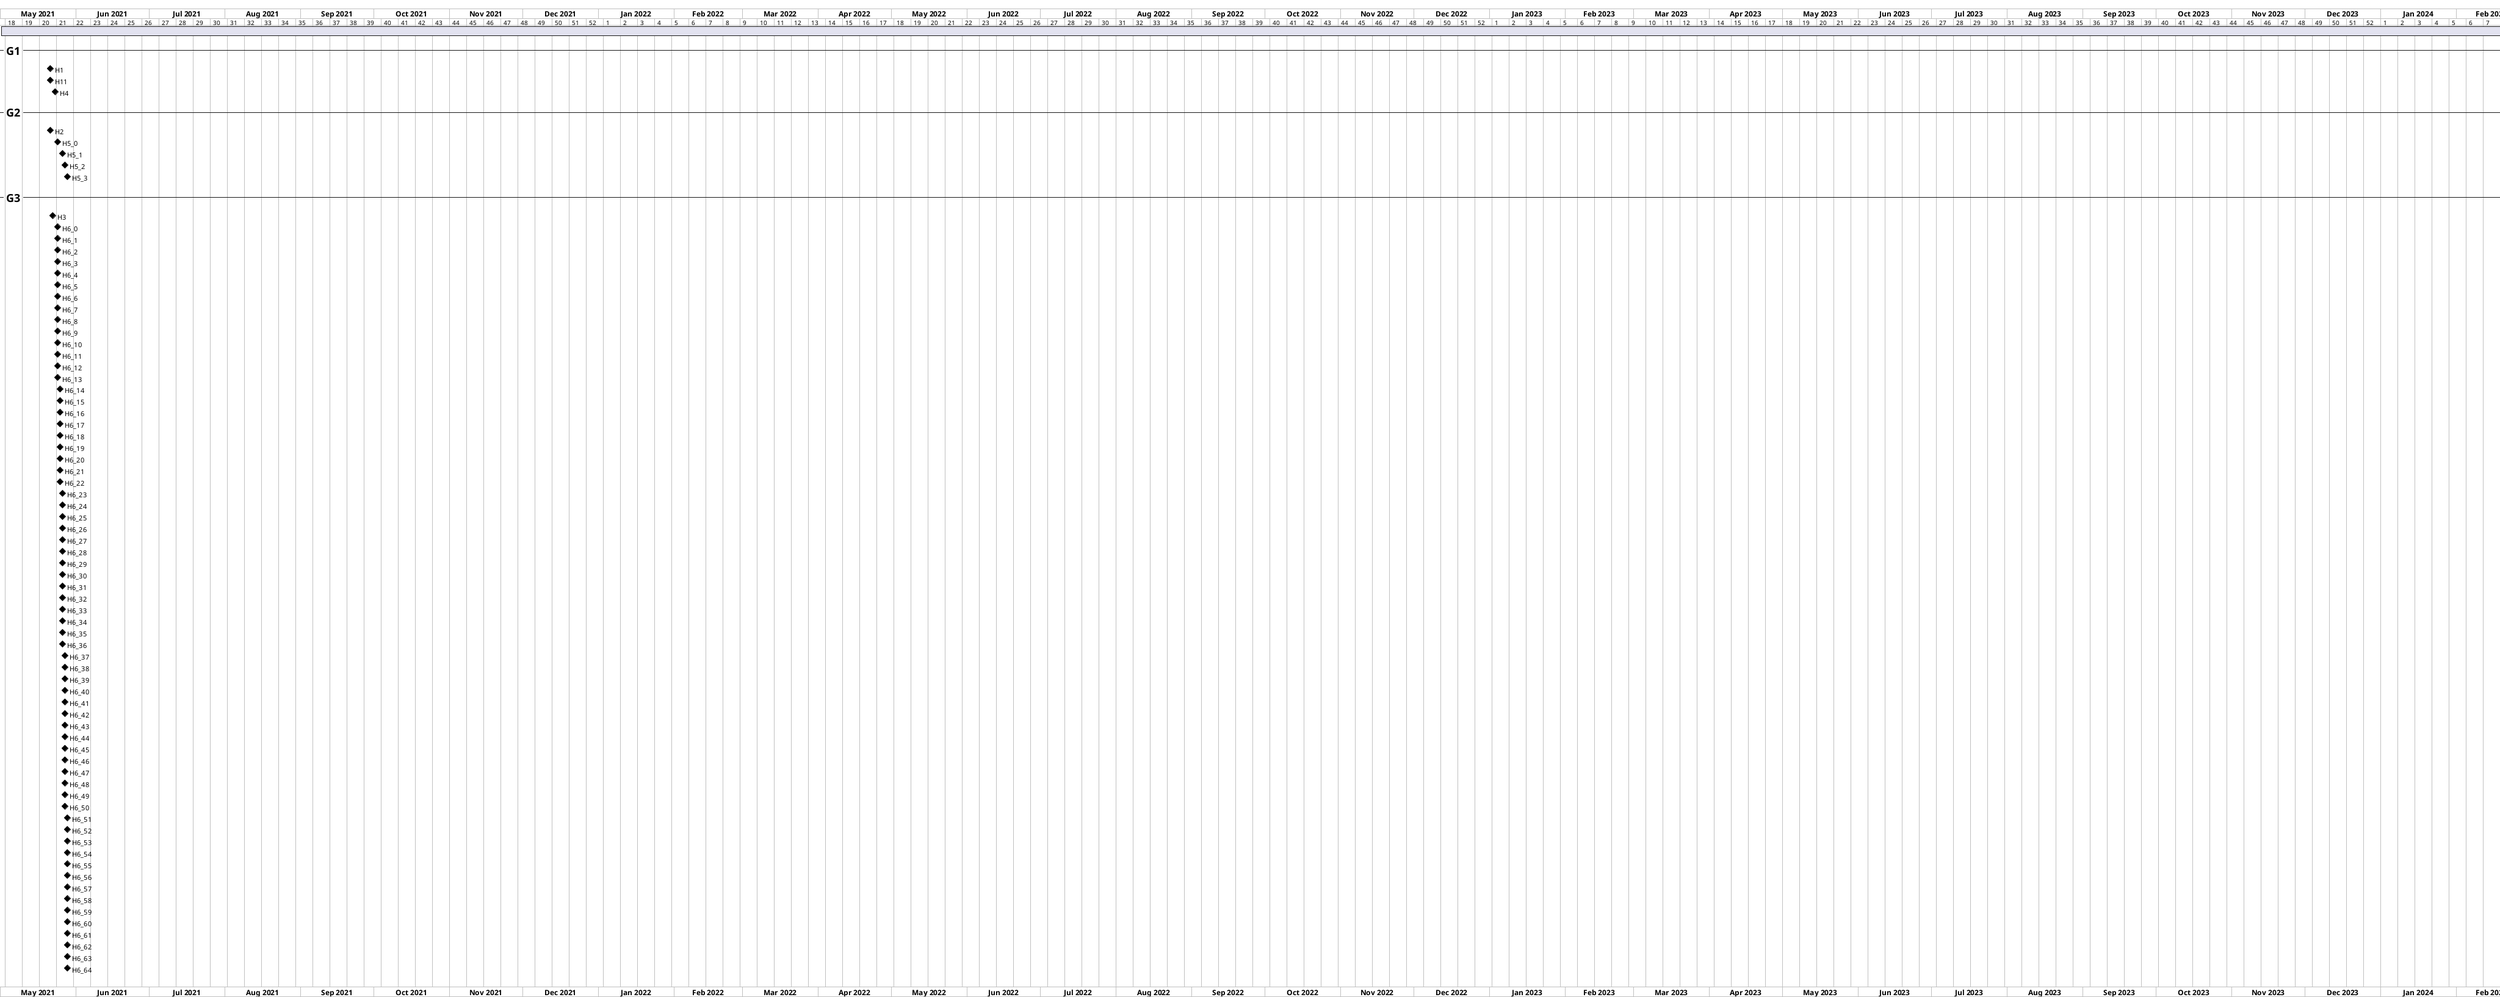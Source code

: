 @startgantt
Project starts 2021-5-01
printscale weekly
header made by csv_print_html at 2021-05-22T20:39:50
[ ] starts 2021-5-01 and ends 2024-12-31
-- <size:18><b>G1</b></size> --
[H1] happens 2021-05-21
[H11] happens 2021-05-21
[H4] happens 2021-05-23
-- <size:18><b>G2</b></size> --
[H2] happens 2021-05-21
[H5_0] happens 2021-05-24
[H5_1] happens 2021-05-26
[H5_2] happens 2021-05-27
[H5_3] happens 2021-05-28
-- <size:18><b>G3</b></size> --
[H3] happens 2021-05-22
[H6_0] happens 2021-05-24
[H6_1] happens 2021-05-24
[H6_2] happens 2021-05-24
[H6_3] happens 2021-05-24
[H6_4] happens 2021-05-24
[H6_5] happens 2021-05-24
[H6_6] happens 2021-05-24
[H6_7] happens 2021-05-24
[H6_8] happens 2021-05-24
[H6_9] happens 2021-05-24
[H6_10] happens 2021-05-24
[H6_11] happens 2021-05-24
[H6_12] happens 2021-05-24
[H6_13] happens 2021-05-24
[H6_14] happens 2021-05-25
[H6_15] happens 2021-05-25
[H6_16] happens 2021-05-25
[H6_17] happens 2021-05-25
[H6_18] happens 2021-05-25
[H6_19] happens 2021-05-25
[H6_20] happens 2021-05-25
[H6_21] happens 2021-05-25
[H6_22] happens 2021-05-25
[H6_23] happens 2021-05-26
[H6_24] happens 2021-05-26
[H6_25] happens 2021-05-26
[H6_26] happens 2021-05-26
[H6_27] happens 2021-05-26
[H6_28] happens 2021-05-26
[H6_29] happens 2021-05-26
[H6_30] happens 2021-05-26
[H6_31] happens 2021-05-26
[H6_32] happens 2021-05-26
[H6_33] happens 2021-05-26
[H6_34] happens 2021-05-26
[H6_35] happens 2021-05-26
[H6_36] happens 2021-05-26
[H6_37] happens 2021-05-27
[H6_38] happens 2021-05-27
[H6_39] happens 2021-05-27
[H6_40] happens 2021-05-27
[H6_41] happens 2021-05-27
[H6_42] happens 2021-05-27
[H6_43] happens 2021-05-27
[H6_44] happens 2021-05-27
[H6_45] happens 2021-05-27
[H6_46] happens 2021-05-27
[H6_47] happens 2021-05-27
[H6_48] happens 2021-05-27
[H6_49] happens 2021-05-27
[H6_50] happens 2021-05-27
[H6_51] happens 2021-05-28
[H6_52] happens 2021-05-28
[H6_53] happens 2021-05-28
[H6_54] happens 2021-05-28
[H6_55] happens 2021-05-28
[H6_56] happens 2021-05-28
[H6_57] happens 2021-05-28
[H6_58] happens 2021-05-28
[H6_59] happens 2021-05-28
[H6_60] happens 2021-05-28
[H6_61] happens 2021-05-28
[H6_62] happens 2021-05-28
[H6_63] happens 2021-05-28
[H6_64] happens 2021-05-28
[H7] happens 2024-12-24
@endgantt